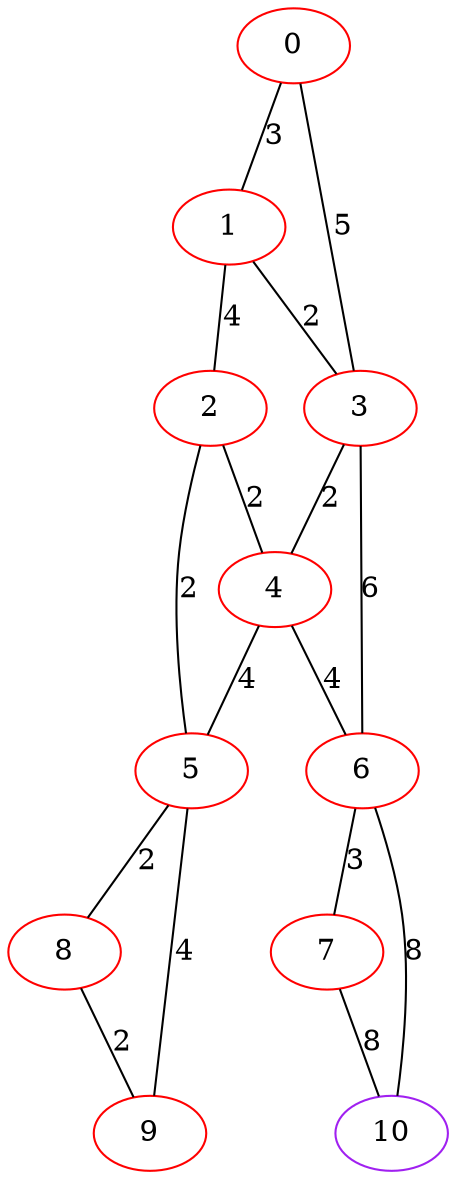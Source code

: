 graph "" {
0 [color=red, weight=1];
1 [color=red, weight=1];
2 [color=red, weight=1];
3 [color=red, weight=1];
4 [color=red, weight=1];
5 [color=red, weight=1];
6 [color=red, weight=1];
7 [color=red, weight=1];
8 [color=red, weight=1];
9 [color=red, weight=1];
10 [color=purple, weight=4];
0 -- 1  [key=0, label=3];
0 -- 3  [key=0, label=5];
1 -- 2  [key=0, label=4];
1 -- 3  [key=0, label=2];
2 -- 4  [key=0, label=2];
2 -- 5  [key=0, label=2];
3 -- 4  [key=0, label=2];
3 -- 6  [key=0, label=6];
4 -- 5  [key=0, label=4];
4 -- 6  [key=0, label=4];
5 -- 8  [key=0, label=2];
5 -- 9  [key=0, label=4];
6 -- 10  [key=0, label=8];
6 -- 7  [key=0, label=3];
7 -- 10  [key=0, label=8];
8 -- 9  [key=0, label=2];
}
